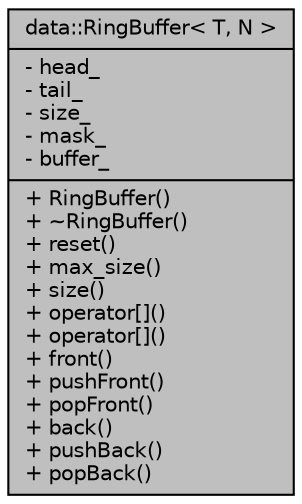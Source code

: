 digraph "data::RingBuffer&lt; T, N &gt;"
{
 // LATEX_PDF_SIZE
  edge [fontname="Helvetica",fontsize="10",labelfontname="Helvetica",labelfontsize="10"];
  node [fontname="Helvetica",fontsize="10",shape=record];
  Node1 [label="{data::RingBuffer\< T, N \>\n|- head_\l- tail_\l- size_\l- mask_\l- buffer_\l|+ RingBuffer()\l+ ~RingBuffer()\l+ reset()\l+ max_size()\l+ size()\l+ operator[]()\l+ operator[]()\l+ front()\l+ pushFront()\l+ popFront()\l+ back()\l+ pushBack()\l+ popBack()\l}",height=0.2,width=0.4,color="black", fillcolor="grey75", style="filled", fontcolor="black",tooltip=" "];
}
